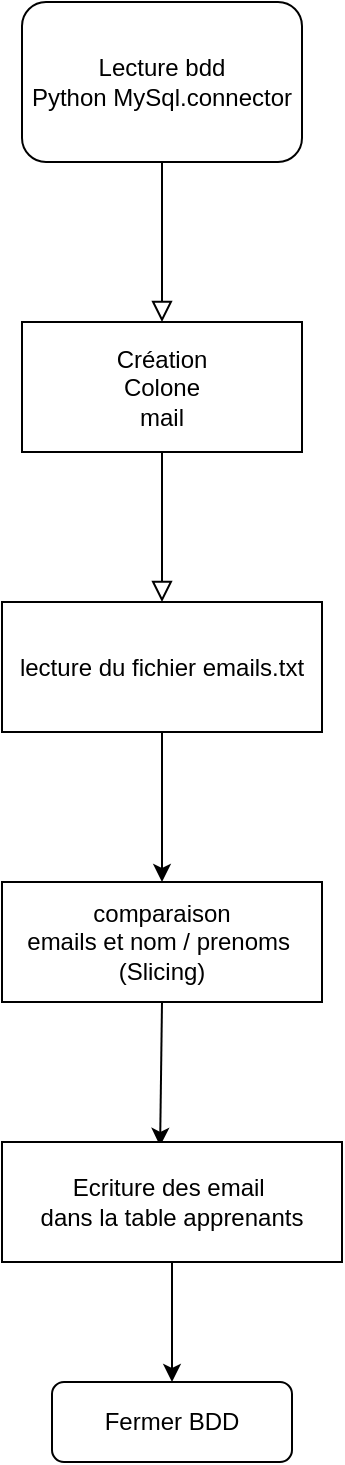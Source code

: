 <mxfile version="13.7.9" type="device"><diagram id="C5RBs43oDa-KdzZeNtuy" name="Page-1"><mxGraphModel dx="1102" dy="642" grid="1" gridSize="10" guides="1" tooltips="1" connect="1" arrows="1" fold="1" page="1" pageScale="1" pageWidth="827" pageHeight="1169" math="0" shadow="0"><root><mxCell id="WIyWlLk6GJQsqaUBKTNV-0"/><mxCell id="WIyWlLk6GJQsqaUBKTNV-1" parent="WIyWlLk6GJQsqaUBKTNV-0"/><mxCell id="WIyWlLk6GJQsqaUBKTNV-2" value="" style="rounded=0;html=1;jettySize=auto;orthogonalLoop=1;fontSize=11;endArrow=block;endFill=0;endSize=8;strokeWidth=1;shadow=0;labelBackgroundColor=none;edgeStyle=orthogonalEdgeStyle;entryX=0.5;entryY=0;entryDx=0;entryDy=0;" parent="WIyWlLk6GJQsqaUBKTNV-1" source="WIyWlLk6GJQsqaUBKTNV-3" target="uOMFT4Fv2B9fNNfJ6Y0E-8" edge="1"><mxGeometry relative="1" as="geometry"><mxPoint x="420" y="190" as="targetPoint"/></mxGeometry></mxCell><mxCell id="WIyWlLk6GJQsqaUBKTNV-3" value="Lecture bdd&lt;br&gt;Python MySql.connector" style="rounded=1;whiteSpace=wrap;html=1;fontSize=12;glass=0;strokeWidth=1;shadow=0;" parent="WIyWlLk6GJQsqaUBKTNV-1" vertex="1"><mxGeometry x="350" y="80" width="140" height="80" as="geometry"/></mxCell><mxCell id="WIyWlLk6GJQsqaUBKTNV-4" value="" style="rounded=0;html=1;jettySize=auto;orthogonalLoop=1;fontSize=11;endArrow=block;endFill=0;endSize=8;strokeWidth=1;shadow=0;labelBackgroundColor=none;edgeStyle=orthogonalEdgeStyle;exitX=0.5;exitY=1;exitDx=0;exitDy=0;entryX=0.5;entryY=0;entryDx=0;entryDy=0;" parent="WIyWlLk6GJQsqaUBKTNV-1" source="uOMFT4Fv2B9fNNfJ6Y0E-8" target="uOMFT4Fv2B9fNNfJ6Y0E-7" edge="1"><mxGeometry y="20" relative="1" as="geometry"><mxPoint as="offset"/><mxPoint x="420" y="350" as="sourcePoint"/><mxPoint x="420" y="380" as="targetPoint"/></mxGeometry></mxCell><mxCell id="WIyWlLk6GJQsqaUBKTNV-11" value="Fermer BDD" style="rounded=1;whiteSpace=wrap;html=1;fontSize=12;glass=0;strokeWidth=1;shadow=0;" parent="WIyWlLk6GJQsqaUBKTNV-1" vertex="1"><mxGeometry x="365" y="770" width="120" height="40" as="geometry"/></mxCell><mxCell id="uOMFT4Fv2B9fNNfJ6Y0E-1" value="" style="edgeStyle=orthogonalEdgeStyle;rounded=0;orthogonalLoop=1;jettySize=auto;html=1;exitX=0.5;exitY=1;exitDx=0;exitDy=0;entryX=0.5;entryY=0;entryDx=0;entryDy=0;" edge="1" parent="WIyWlLk6GJQsqaUBKTNV-1" source="uOMFT4Fv2B9fNNfJ6Y0E-7" target="uOMFT4Fv2B9fNNfJ6Y0E-5"><mxGeometry relative="1" as="geometry"><mxPoint x="420" y="520" as="sourcePoint"/><mxPoint x="420" y="570" as="targetPoint"/><Array as="points"/></mxGeometry></mxCell><mxCell id="uOMFT4Fv2B9fNNfJ6Y0E-3" value="" style="endArrow=classic;html=1;entryX=0.5;entryY=0;entryDx=0;entryDy=0;exitX=0.5;exitY=1;exitDx=0;exitDy=0;" edge="1" parent="WIyWlLk6GJQsqaUBKTNV-1" source="uOMFT4Fv2B9fNNfJ6Y0E-9" target="WIyWlLk6GJQsqaUBKTNV-11"><mxGeometry width="50" height="50" relative="1" as="geometry"><mxPoint x="420" y="870" as="sourcePoint"/><mxPoint x="450" y="940" as="targetPoint"/></mxGeometry></mxCell><mxCell id="uOMFT4Fv2B9fNNfJ6Y0E-4" value="" style="endArrow=classic;html=1;exitX=0.5;exitY=1;exitDx=0;exitDy=0;entryX=0.465;entryY=0.033;entryDx=0;entryDy=0;entryPerimeter=0;" edge="1" parent="WIyWlLk6GJQsqaUBKTNV-1" source="uOMFT4Fv2B9fNNfJ6Y0E-5" target="uOMFT4Fv2B9fNNfJ6Y0E-9"><mxGeometry width="50" height="50" relative="1" as="geometry"><mxPoint x="420" y="710" as="sourcePoint"/><mxPoint x="420" y="660" as="targetPoint"/></mxGeometry></mxCell><mxCell id="uOMFT4Fv2B9fNNfJ6Y0E-5" value="&lt;span&gt;comparaison&lt;/span&gt;&lt;br&gt;&lt;span&gt;emails et nom / prenoms&amp;nbsp;&lt;/span&gt;&lt;br&gt;&lt;span&gt;(Slicing)&lt;/span&gt;" style="rounded=0;whiteSpace=wrap;html=1;" vertex="1" parent="WIyWlLk6GJQsqaUBKTNV-1"><mxGeometry x="340" y="520" width="160" height="60" as="geometry"/></mxCell><mxCell id="uOMFT4Fv2B9fNNfJ6Y0E-7" value="lecture du fichier emails.txt" style="rounded=0;whiteSpace=wrap;html=1;" vertex="1" parent="WIyWlLk6GJQsqaUBKTNV-1"><mxGeometry x="340" y="380" width="160" height="65" as="geometry"/></mxCell><mxCell id="uOMFT4Fv2B9fNNfJ6Y0E-8" value="Création&lt;br&gt;Colone&lt;br&gt;mail" style="rounded=0;whiteSpace=wrap;html=1;" vertex="1" parent="WIyWlLk6GJQsqaUBKTNV-1"><mxGeometry x="350" y="240" width="140" height="65" as="geometry"/></mxCell><mxCell id="uOMFT4Fv2B9fNNfJ6Y0E-9" value="Ecriture des email&amp;nbsp;&lt;br&gt;dans la table apprenants" style="rounded=0;whiteSpace=wrap;html=1;" vertex="1" parent="WIyWlLk6GJQsqaUBKTNV-1"><mxGeometry x="340" y="650" width="170" height="60" as="geometry"/></mxCell></root></mxGraphModel></diagram></mxfile>